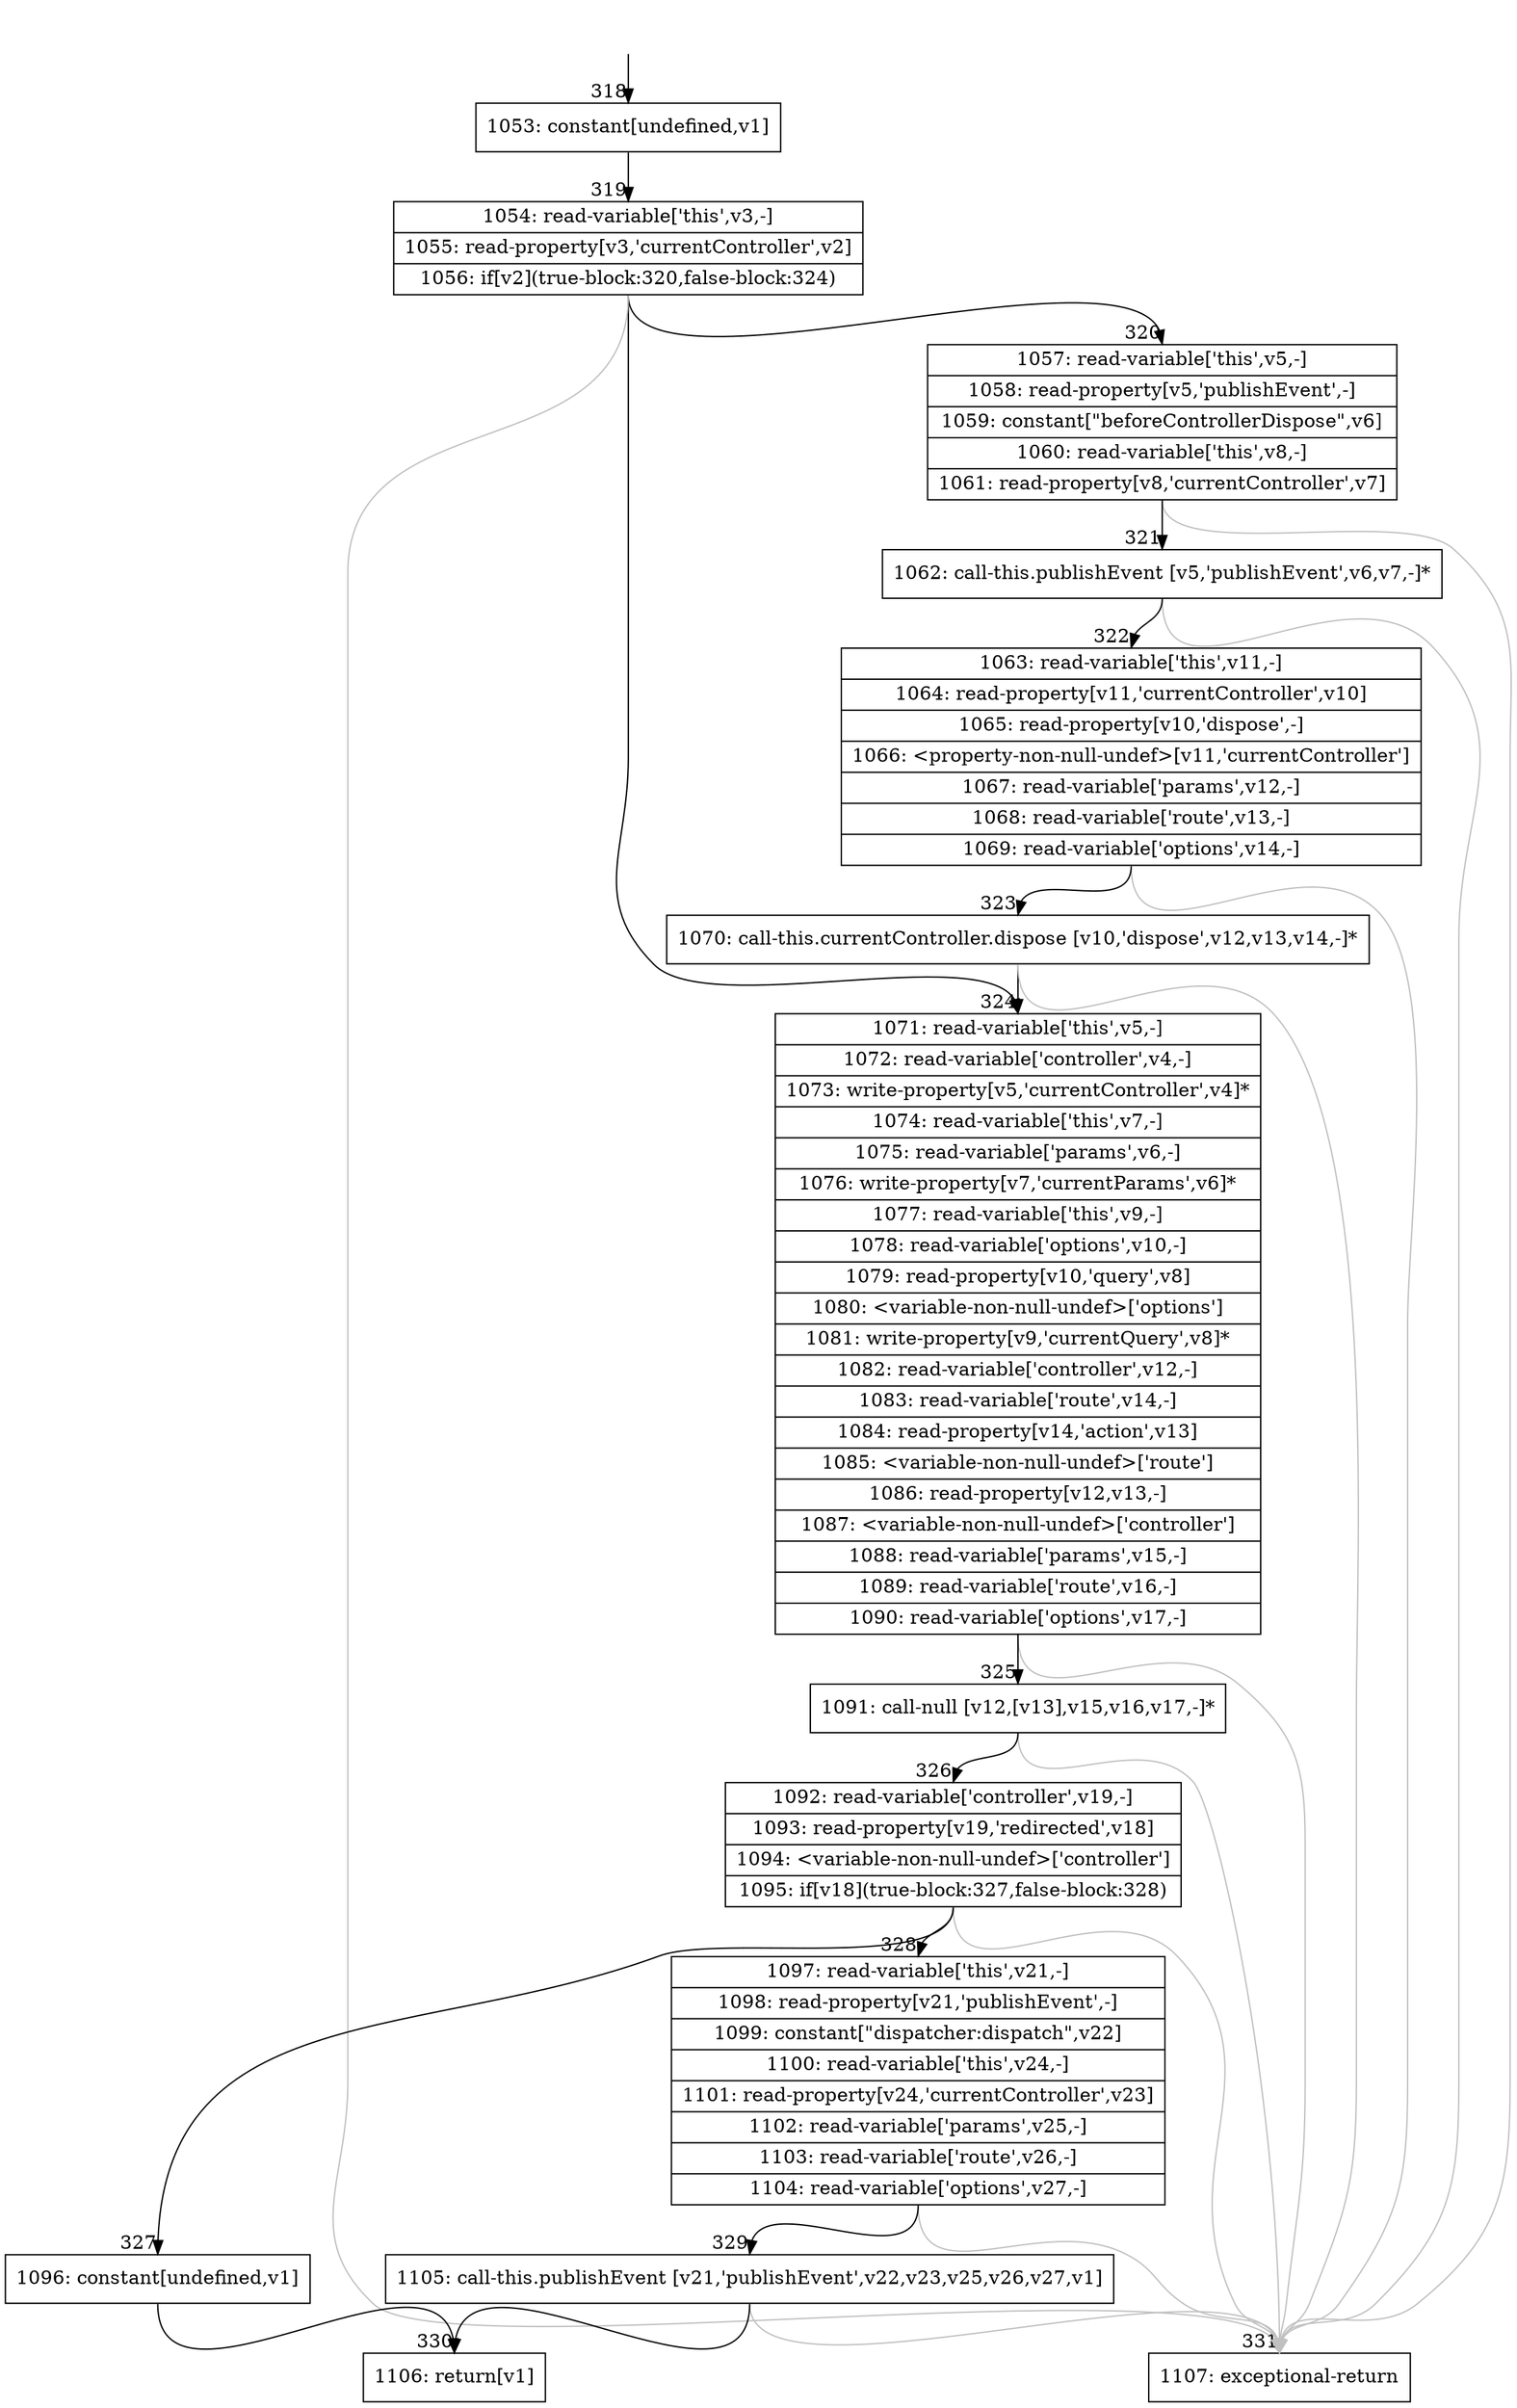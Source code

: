 digraph {
rankdir="TD"
BB_entry33[shape=none,label=""];
BB_entry33 -> BB318 [tailport=s, headport=n, headlabel="    318"]
BB318 [shape=record label="{1053: constant[undefined,v1]}" ] 
BB318 -> BB319 [tailport=s, headport=n, headlabel="      319"]
BB319 [shape=record label="{1054: read-variable['this',v3,-]|1055: read-property[v3,'currentController',v2]|1056: if[v2](true-block:320,false-block:324)}" ] 
BB319 -> BB320 [tailport=s, headport=n, headlabel="      320"]
BB319 -> BB324 [tailport=s, headport=n, headlabel="      324"]
BB319 -> BB331 [tailport=s, headport=n, color=gray, headlabel="      331"]
BB320 [shape=record label="{1057: read-variable['this',v5,-]|1058: read-property[v5,'publishEvent',-]|1059: constant[\"beforeControllerDispose\",v6]|1060: read-variable['this',v8,-]|1061: read-property[v8,'currentController',v7]}" ] 
BB320 -> BB321 [tailport=s, headport=n, headlabel="      321"]
BB320 -> BB331 [tailport=s, headport=n, color=gray]
BB321 [shape=record label="{1062: call-this.publishEvent [v5,'publishEvent',v6,v7,-]*}" ] 
BB321 -> BB322 [tailport=s, headport=n, headlabel="      322"]
BB321 -> BB331 [tailport=s, headport=n, color=gray]
BB322 [shape=record label="{1063: read-variable['this',v11,-]|1064: read-property[v11,'currentController',v10]|1065: read-property[v10,'dispose',-]|1066: \<property-non-null-undef\>[v11,'currentController']|1067: read-variable['params',v12,-]|1068: read-variable['route',v13,-]|1069: read-variable['options',v14,-]}" ] 
BB322 -> BB323 [tailport=s, headport=n, headlabel="      323"]
BB322 -> BB331 [tailport=s, headport=n, color=gray]
BB323 [shape=record label="{1070: call-this.currentController.dispose [v10,'dispose',v12,v13,v14,-]*}" ] 
BB323 -> BB324 [tailport=s, headport=n]
BB323 -> BB331 [tailport=s, headport=n, color=gray]
BB324 [shape=record label="{1071: read-variable['this',v5,-]|1072: read-variable['controller',v4,-]|1073: write-property[v5,'currentController',v4]*|1074: read-variable['this',v7,-]|1075: read-variable['params',v6,-]|1076: write-property[v7,'currentParams',v6]*|1077: read-variable['this',v9,-]|1078: read-variable['options',v10,-]|1079: read-property[v10,'query',v8]|1080: \<variable-non-null-undef\>['options']|1081: write-property[v9,'currentQuery',v8]*|1082: read-variable['controller',v12,-]|1083: read-variable['route',v14,-]|1084: read-property[v14,'action',v13]|1085: \<variable-non-null-undef\>['route']|1086: read-property[v12,v13,-]|1087: \<variable-non-null-undef\>['controller']|1088: read-variable['params',v15,-]|1089: read-variable['route',v16,-]|1090: read-variable['options',v17,-]}" ] 
BB324 -> BB325 [tailport=s, headport=n, headlabel="      325"]
BB324 -> BB331 [tailport=s, headport=n, color=gray]
BB325 [shape=record label="{1091: call-null [v12,[v13],v15,v16,v17,-]*}" ] 
BB325 -> BB326 [tailport=s, headport=n, headlabel="      326"]
BB325 -> BB331 [tailport=s, headport=n, color=gray]
BB326 [shape=record label="{1092: read-variable['controller',v19,-]|1093: read-property[v19,'redirected',v18]|1094: \<variable-non-null-undef\>['controller']|1095: if[v18](true-block:327,false-block:328)}" ] 
BB326 -> BB327 [tailport=s, headport=n, headlabel="      327"]
BB326 -> BB328 [tailport=s, headport=n, headlabel="      328"]
BB326 -> BB331 [tailport=s, headport=n, color=gray]
BB327 [shape=record label="{1096: constant[undefined,v1]}" ] 
BB327 -> BB330 [tailport=s, headport=n, headlabel="      330"]
BB328 [shape=record label="{1097: read-variable['this',v21,-]|1098: read-property[v21,'publishEvent',-]|1099: constant[\"dispatcher:dispatch\",v22]|1100: read-variable['this',v24,-]|1101: read-property[v24,'currentController',v23]|1102: read-variable['params',v25,-]|1103: read-variable['route',v26,-]|1104: read-variable['options',v27,-]}" ] 
BB328 -> BB329 [tailport=s, headport=n, headlabel="      329"]
BB328 -> BB331 [tailport=s, headport=n, color=gray]
BB329 [shape=record label="{1105: call-this.publishEvent [v21,'publishEvent',v22,v23,v25,v26,v27,v1]}" ] 
BB329 -> BB330 [tailport=s, headport=n]
BB329 -> BB331 [tailport=s, headport=n, color=gray]
BB330 [shape=record label="{1106: return[v1]}" ] 
BB331 [shape=record label="{1107: exceptional-return}" ] 
//#$~ 350
}
